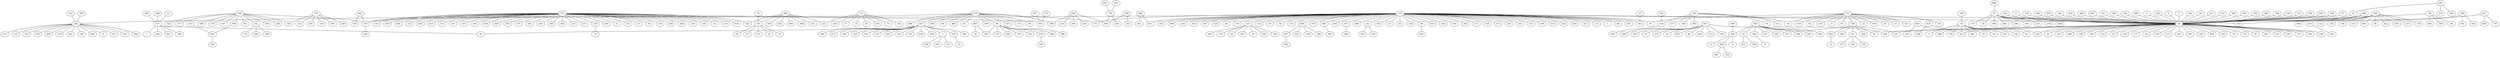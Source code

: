 strict graph "" {
	318 -- 547;
	318 -- 114;
	318 -- 282;
	318 -- 36;
	318 -- 96;
	318 -- 170;
	318 -- 409;
	318 -- 370;
	318 -- 485;
	318 -- 444;
	318 -- 82;
	318 -- 455;
	318 -- 13;
	318 -- 83;
	318 -- 326;
	318 -- 375;
	318 -- 411;
	318 -- 84;
	318 -- 443;
	318 -- 426;
	318 -- 160;
	318 -- 283;
	318 -- 115;
	318 -- 338;
	318 -- 494;
	318 -- 256;
	318 -- 423;
	318 -- 48;
	318 -- 424;
	318 -- 40;
	318 -- 47;
	318 -- 176;
	318 -- 107;
	318 -- 486;
	318 -- 64;
	318 -- 171;
	318 -- 263;
	318 -- 245;
	318 -- 121;
	318 -- 361;
	318 -- 169;
	318 -- 615;
	318 -- 420;
	318 -- 482;
	318 -- 417;
	318 -- 333;
	318 -- 113;
	318 -- 5;
	318 -- 86;
	318 -- 367;
	318 -- 183;
	547 -- 339;
	547 -- 165;
	547 -- 133;
	547 -- 38;
	547 -- 437;
	547 -- 87;
	547 -- 340;
	679 -- 187;
	679 -- 80;
	679 -- 971;
	679 -- 137;
	679 -- 533;
	679 -- 68;
	679 -- 375;
	679 -- 188;
	679 -- 508;
	679 -- 69;
	679 -- 460;
	679 -- 81;
	679 -- 549;
	679 -- 189;
	764 -- 168;
	764 -- 314;
	764 -- 483;
	764 -- 74;
	764 -- 211;
	764 -- 30;
	764 -- 377;
	135 -- 336;
	135 -- 337;
	135 -- 27;
	135 -- 93;
	135 -- 23;
	135 -- 438;
	135 -- 65;
	135 -- 47;
	135 -- 31;
	135 -- 251;
	135 -- 30;
	135 -- 26;
	135 -- 116;
	135 -- 62;
	694 -- 129;
	694 -- 255;
	694 -- 290;
	694 -- 549;
	694 -- 493;
	163 -- 282;
	350 -- 94;
	350 -- 936;
	350 -- 351;
	350 -- 533;
	350 -- 593;
	350 -- 204;
	350 -- 320;
	350 -- 157;
	350 -- 180;
	350 -- 178;
	350 -- 191;
	350 -- 342;
	243 -- 64;
	393 -- 282;
	11 -- 64;
	172 -- 295;
	172 -- 219;
	172 -- 197;
	172 -- 181;
	172 -- 285;
	172 -- 365;
	172 -- 292;
	172 -- 212;
	172 -- 533;
	172 -- 275;
	172 -- 249;
	172 -- 61;
	172 -- 231;
	172 -- 51;
	172 -- 60;
	172 -- 130;
	172 -- 280;
	172 -- 440;
	172 -- 128;
	172 -- 142;
	172 -- 166;
	172 -- 14;
	172 -- 214;
	172 -- 458;
	172 -- 143;
	172 -- 655;
	172 -- 450;
	172 -- 464;
	172 -- 123;
	172 -- 526;
	172 -- 419;
	172 -- 515;
	172 -- 28;
	172 -- 167;
	172 -- 205;
	172 -- 434;
	172 -- 820;
	336 -- 92;
	336 -- 883;
	336 -- 560;
	336 -- 400;
	336 -- 41;
	376 -- 64;
	34 -- 39;
	187 -- 1;
	187 -- 550;
	187 -- 363;
	187 -- 366;
	187 -- 20;
	187 -- 473;
	187 -- 546;
	187 -- 316;
	187 -- 518;
	187 -- 155;
	187 -- 932;
	187 -- 152;
	187 -- 145;
	187 -- 418;
	187 -- 459;
	480 -- 39;
	480 -- 356;
	480 -- 362;
	480 -- 142;
	480 -- 509;
	480 -- 564;
	480 -- 221;
	480 -- 252;
	80 -- 474;
	80 -- 286;
	80 -- 880;
	80 -- 174;
	80 -- 490;
	80 -- 747;
	80 -- 303;
	80 -- 253;
	489 -- 408;
	489 -- 210;
	489 -- 64;
	489 -- 132;
	986 -- 411;
	986 -- 261;
	194 -- 55;
	401 -- 791;
	39 -- 29;
	39 -- 37;
	39 -- 151;
	39 -- 35;
	39 -- 33;
	317 -- 85;
	317 -- 218;
	317 -- 73;
	317 -- 310;
	317 -- 226;
	317 -- 221;
	317 -- 17;
	317 -- 18;
	506 -- 64;
	244 -- 301;
	244 -- 237;
	244 -- 159;
	244 -- 236;
	244 -- 158;
	244 -- 233;
	244 -- 963;
	244 -- 64;
	244 -- 58;
	244 -- 422;
	612 -- 791;
	219 -- 79;
	454 -- 258;
	454 -- 106;
	92 -- 259;
	92 -- 520;
	92 -- 373;
	447 -- 46;
	447 -- 429;
	447 -- 273;
	447 -- 139;
	447 -- 448;
	447 -- 592;
	447 -- 15;
	447 -- 272;
	447 -- 45;
	447 -- 269;
	447 -- 812;
	896 -- 21;
	627 -- 809;
	627 -- 707;
	627 -- 333;
	642 -- 16;
	642 -- 254;
	642 -- 284;
	282 -- 478;
	282 -- 404;
	282 -- 154;
	282 -- 441;
	282 -- 190;
	282 -- 288;
	282 -- 4;
	282 -- 311;
	282 -- 531;
	282 -- 856;
	282 -- 371;
	282 -- 153;
	282 -- 355;
	21 -- 581;
	21 -- 548;
	21 -- 308;
	21 -- 327;
	21 -- 278;
	21 -- 296;
	21 -- 118;
	21 -- 44;
	21 -- 462;
	21 -- 64;
	474 -- 186;
	368 -- 537;
	179 -- 104;
	179 -- 150;
	179 -- 381;
	179 -- 342;
	179 -- 203;
	179 -- 321;
	407 -- 266;
	407 -- 43;
	407 -- 265;
	407 -- 566;
	407 -- 525;
	407 -- 358;
	407 -- 213;
	407 -- 499;
	407 -- 141;
	407 -- 504;
	1 -- 147;
	1 -- 250;
	1 -- 568;
	950 -- 64;
	883 -- 32;
	608 -- 266;
	55 -- 126;
	55 -- 3;
	55 -- 63;
	55 -- 208;
	55 -- 738;
	55 -- 481;
	55 -- 59;
	55 -- 56;
	55 -- 552;
	55 -- 412;
	105 -- 64;
	803 -- 195;
	803 -- 412;
	89 -- 845;
	89 -- 64;
	89 -- 304;
	89 -- 88;
	430 -- 64;
	16 -- 64;
	94 -- 776;
	94 -- 206;
	94 -- 200;
	409 -- 138;
	409 -- 390;
	409 -- 497;
	409 -- 421;
	466 -- 64;
	485 -- 387;
	389 -- 162;
	389 -- 64;
	389 -- 182;
	266 -- 264;
	266 -- 9;
	266 -- 12;
	399 -- 543;
	399 -- 493;
	43 -- 569;
	43 -- 452;
	550 -- 19;
	601 -- 64;
	82 -- 453;
	82 -- 748;
	268 -- 537;
	602 -- 533;
	602 -- 529;
	566 -- 8;
	936 -- 935;
	25 -- 361;
	264 -- 661;
	264 -- 359;
	42 -- 64;
	210 -- 242;
	161 -- 314;
	533 -- 360;
	53 -- 537;
	427 -- 655;
	209 -- 64;
	537 -- 20;
	537 -- 394;
	537 -- 7;
	537 -- 380;
	537 -- 607;
	329 -- 64;
	314 -- 495;
	498 -- 64;
	6 -- 64;
	229 -- 64;
	84 -- 654;
	0 -- 64;
	2 -- 64;
	164 -- 64;
	66 -- 64;
	222 -- 64;
	232 -- 64;
	300 -- 64;
	513 -- 655;
	309 -- 64;
	497 -- 562;
	140 -- 64;
	807 -- 54;
	807 -- 303;
	306 -- 64;
	184 -- 64;
	199 -- 64;
	107 -- 544;
	131 -- 64;
	238 -- 64;
	405 -- 64;
	108 -- 64;
	57 -- 64;
	791 -- 493;
	791 -- 425;
	64 -- 149;
	64 -- 357;
	64 -- 215;
	64 -- 198;
	64 -- 91;
	64 -- 223;
	64 -- 412;
	64 -- 685;
	64 -- 196;
	64 -- 106;
	64 -- 395;
	64 -- 234;
	64 -- 271;
	64 -- 124;
	64 -- 177;
	64 -- 24;
	64 -- 379;
	64 -- 141;
	64 -- 173;
	64 -- 201;
	64 -- 269;
	64 -- 397;
	64 -- 305;
	64 -- 859;
	64 -- 103;
	64 -- 10;
	64 -- 372;
	64 -- 95;
	64 -- 281;
	64 -- 323;
	353 -- 935;
	935 -- 100;
}

